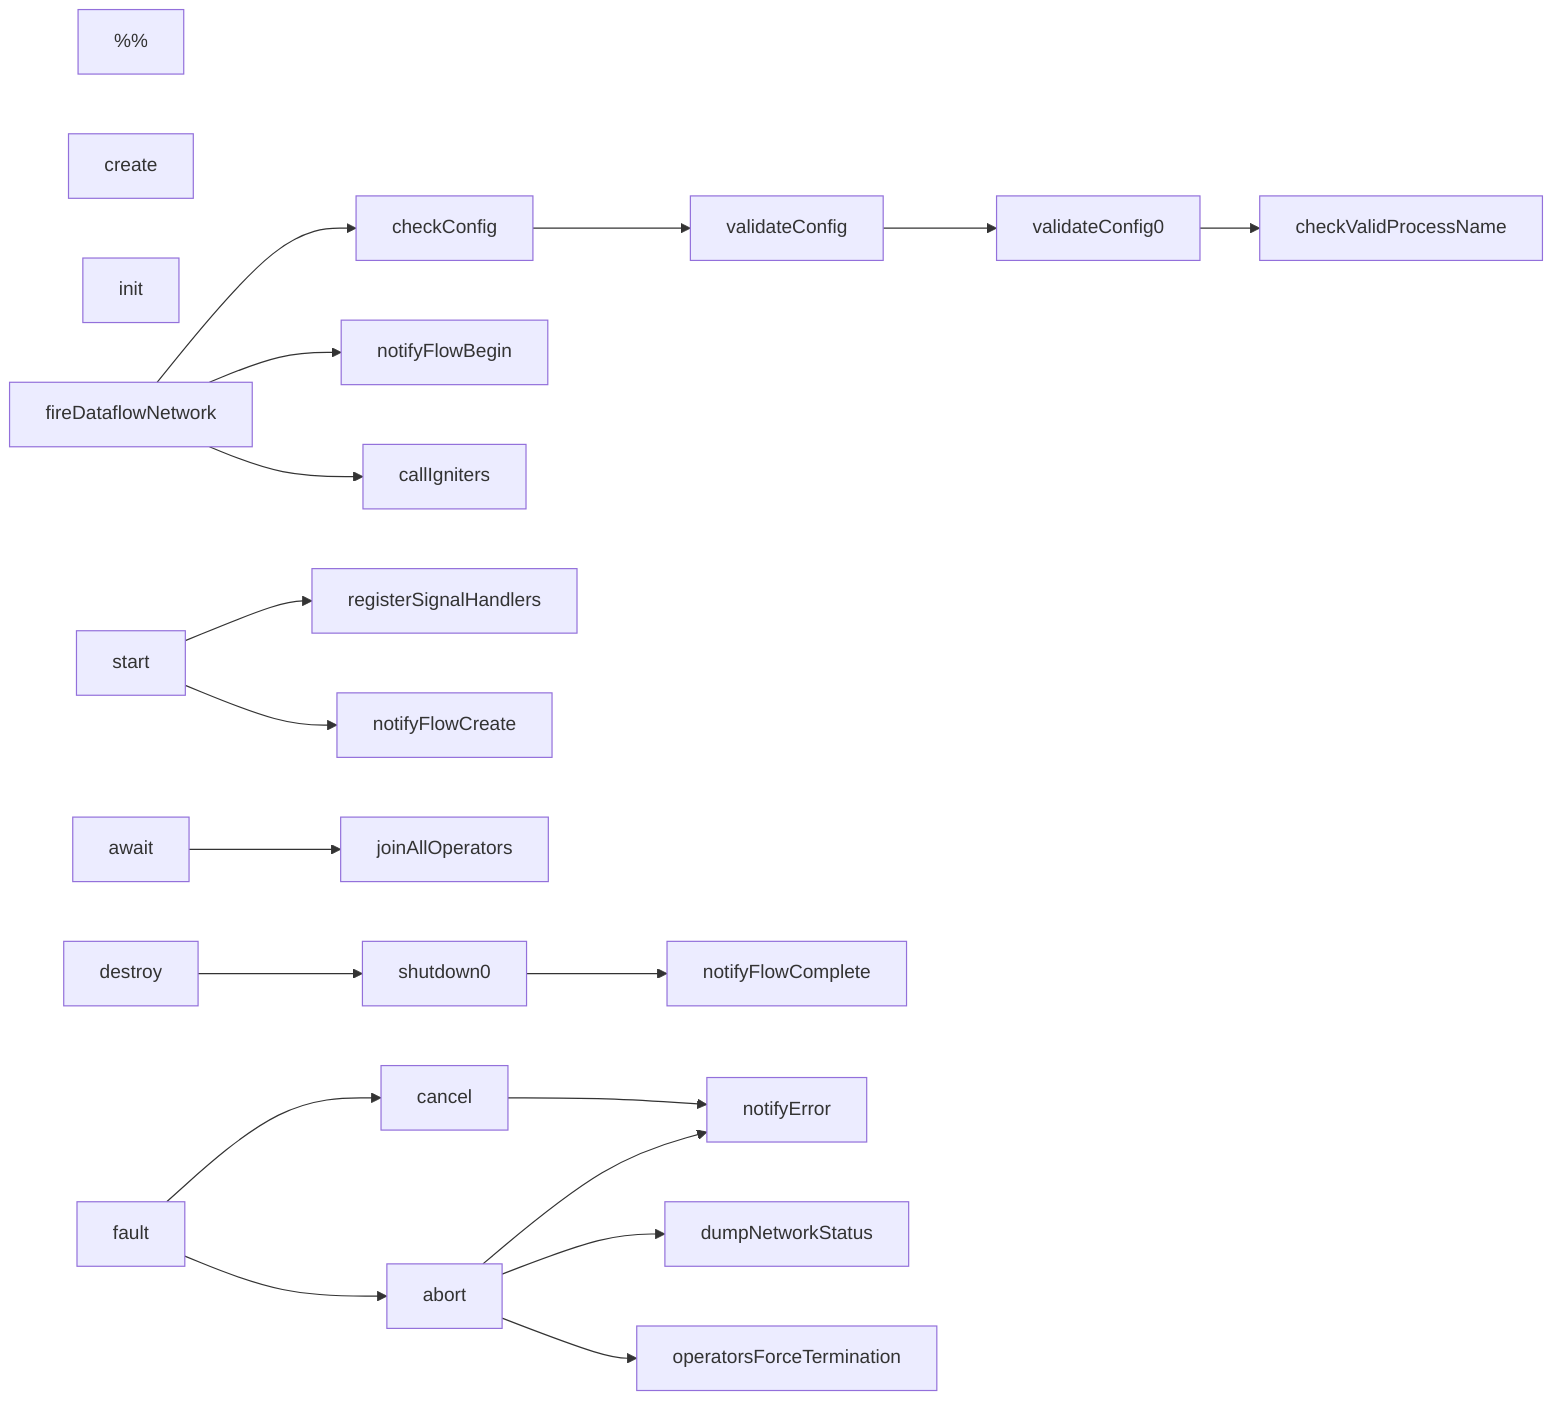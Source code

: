 flowchart LR
    %%
    %% nextflow.Session
    %%
    create

    init

    fireDataflowNetwork --> checkConfig
    fireDataflowNetwork --> notifyFlowBegin
    fireDataflowNetwork --> callIgniters

    checkConfig --> validateConfig
    validateConfig --> validateConfig0
    validateConfig0 --> checkValidProcessName

    start --> registerSignalHandlers
    start --> notifyFlowCreate

    await --> joinAllOperators

    destroy --> shutdown0
    shutdown0 --> notifyFlowComplete

    fault --> cancel
    fault --> abort

    cancel --> notifyError

    abort --> dumpNetworkStatus
    abort --> notifyError
    abort --> operatorsForceTermination